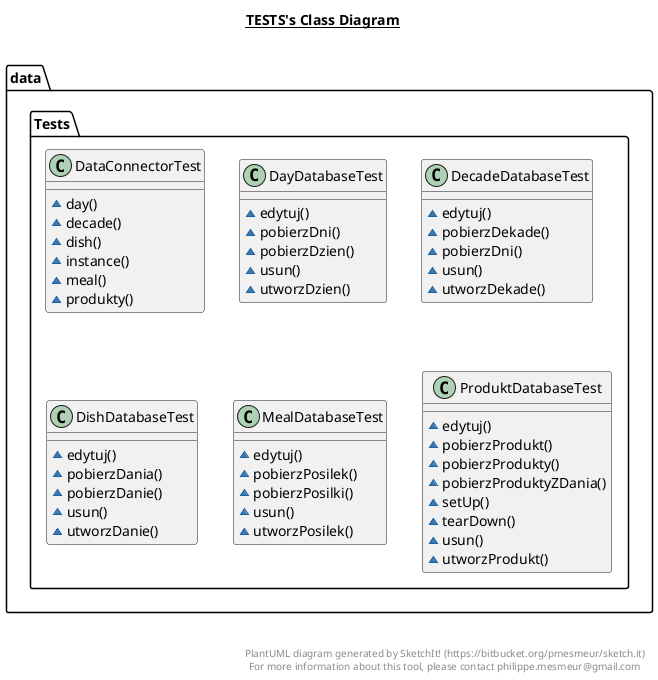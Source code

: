 @startuml

title __TESTS's Class Diagram__\n

  namespace data {
    namespace Tests {
      class data.Tests.DataConnectorTest {
          ~ day()
          ~ decade()
          ~ dish()
          ~ instance()
          ~ meal()
          ~ produkty()
      }
    }
  }
  

  namespace data {
    namespace Tests {
      class data.Tests.DayDatabaseTest {
          ~ edytuj()
          ~ pobierzDni()
          ~ pobierzDzien()
          ~ usun()
          ~ utworzDzien()
      }
    }
  }
  

  namespace data {
    namespace Tests {
      class data.Tests.DecadeDatabaseTest {
          ~ edytuj()
          ~ pobierzDekade()
          ~ pobierzDni()
          ~ usun()
          ~ utworzDekade()
      }
    }
  }
  

  namespace data {
    namespace Tests {
      class data.Tests.DishDatabaseTest {
          ~ edytuj()
          ~ pobierzDania()
          ~ pobierzDanie()
          ~ usun()
          ~ utworzDanie()
      }
    }
  }
  

  namespace data {
    namespace Tests {
      class data.Tests.MealDatabaseTest {
          ~ edytuj()
          ~ pobierzPosilek()
          ~ pobierzPosilki()
          ~ usun()
          ~ utworzPosilek()
      }
    }
  }
  

  namespace data {
    namespace Tests {
      class data.Tests.ProduktDatabaseTest {
          ~ edytuj()
          ~ pobierzProdukt()
          ~ pobierzProdukty()
          ~ pobierzProduktyZDania()
          ~ setUp()
          ~ tearDown()
          ~ usun()
          ~ utworzProdukt()
      }
    }
  }
  



right footer


PlantUML diagram generated by SketchIt! (https://bitbucket.org/pmesmeur/sketch.it)
For more information about this tool, please contact philippe.mesmeur@gmail.com
endfooter

@enduml
